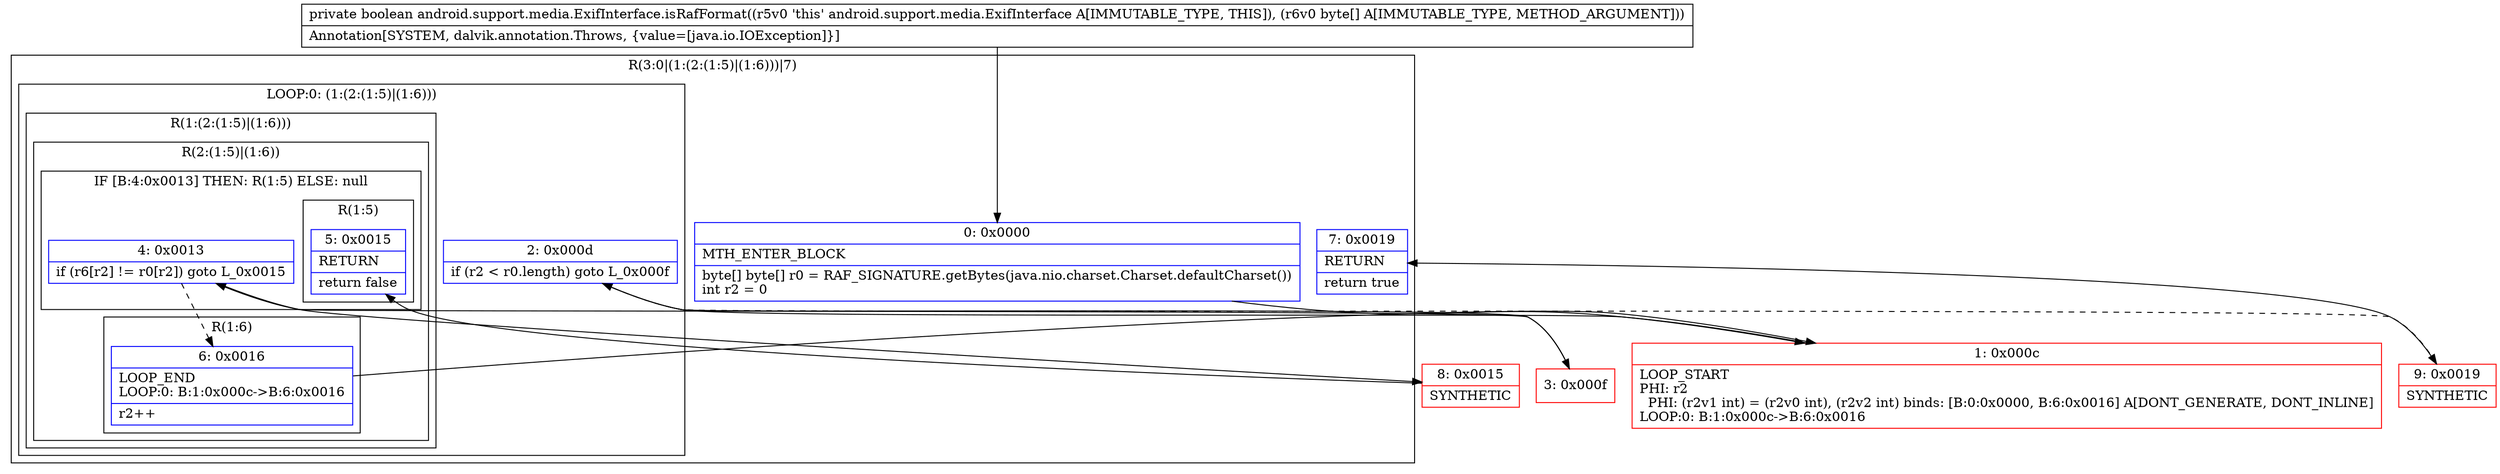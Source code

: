 digraph "CFG forandroid.support.media.ExifInterface.isRafFormat([B)Z" {
subgraph cluster_Region_32617117 {
label = "R(3:0|(1:(2:(1:5)|(1:6)))|7)";
node [shape=record,color=blue];
Node_0 [shape=record,label="{0\:\ 0x0000|MTH_ENTER_BLOCK\l|byte[] byte[] r0 = RAF_SIGNATURE.getBytes(java.nio.charset.Charset.defaultCharset())\lint r2 = 0\l}"];
subgraph cluster_LoopRegion_1358302049 {
label = "LOOP:0: (1:(2:(1:5)|(1:6)))";
node [shape=record,color=blue];
Node_2 [shape=record,label="{2\:\ 0x000d|if (r2 \< r0.length) goto L_0x000f\l}"];
subgraph cluster_Region_2093756027 {
label = "R(1:(2:(1:5)|(1:6)))";
node [shape=record,color=blue];
subgraph cluster_Region_18100610 {
label = "R(2:(1:5)|(1:6))";
node [shape=record,color=blue];
subgraph cluster_IfRegion_1769752719 {
label = "IF [B:4:0x0013] THEN: R(1:5) ELSE: null";
node [shape=record,color=blue];
Node_4 [shape=record,label="{4\:\ 0x0013|if (r6[r2] != r0[r2]) goto L_0x0015\l}"];
subgraph cluster_Region_747533255 {
label = "R(1:5)";
node [shape=record,color=blue];
Node_5 [shape=record,label="{5\:\ 0x0015|RETURN\l|return false\l}"];
}
}
subgraph cluster_Region_1145490540 {
label = "R(1:6)";
node [shape=record,color=blue];
Node_6 [shape=record,label="{6\:\ 0x0016|LOOP_END\lLOOP:0: B:1:0x000c\-\>B:6:0x0016\l|r2++\l}"];
}
}
}
}
Node_7 [shape=record,label="{7\:\ 0x0019|RETURN\l|return true\l}"];
}
Node_1 [shape=record,color=red,label="{1\:\ 0x000c|LOOP_START\lPHI: r2 \l  PHI: (r2v1 int) = (r2v0 int), (r2v2 int) binds: [B:0:0x0000, B:6:0x0016] A[DONT_GENERATE, DONT_INLINE]\lLOOP:0: B:1:0x000c\-\>B:6:0x0016\l}"];
Node_3 [shape=record,color=red,label="{3\:\ 0x000f}"];
Node_8 [shape=record,color=red,label="{8\:\ 0x0015|SYNTHETIC\l}"];
Node_9 [shape=record,color=red,label="{9\:\ 0x0019|SYNTHETIC\l}"];
MethodNode[shape=record,label="{private boolean android.support.media.ExifInterface.isRafFormat((r5v0 'this' android.support.media.ExifInterface A[IMMUTABLE_TYPE, THIS]), (r6v0 byte[] A[IMMUTABLE_TYPE, METHOD_ARGUMENT]))  | Annotation[SYSTEM, dalvik.annotation.Throws, \{value=[java.io.IOException]\}]\l}"];
MethodNode -> Node_0;
Node_0 -> Node_1;
Node_2 -> Node_3;
Node_2 -> Node_9[style=dashed];
Node_4 -> Node_6[style=dashed];
Node_4 -> Node_8;
Node_6 -> Node_1;
Node_1 -> Node_2;
Node_3 -> Node_4;
Node_8 -> Node_5;
Node_9 -> Node_7;
}

